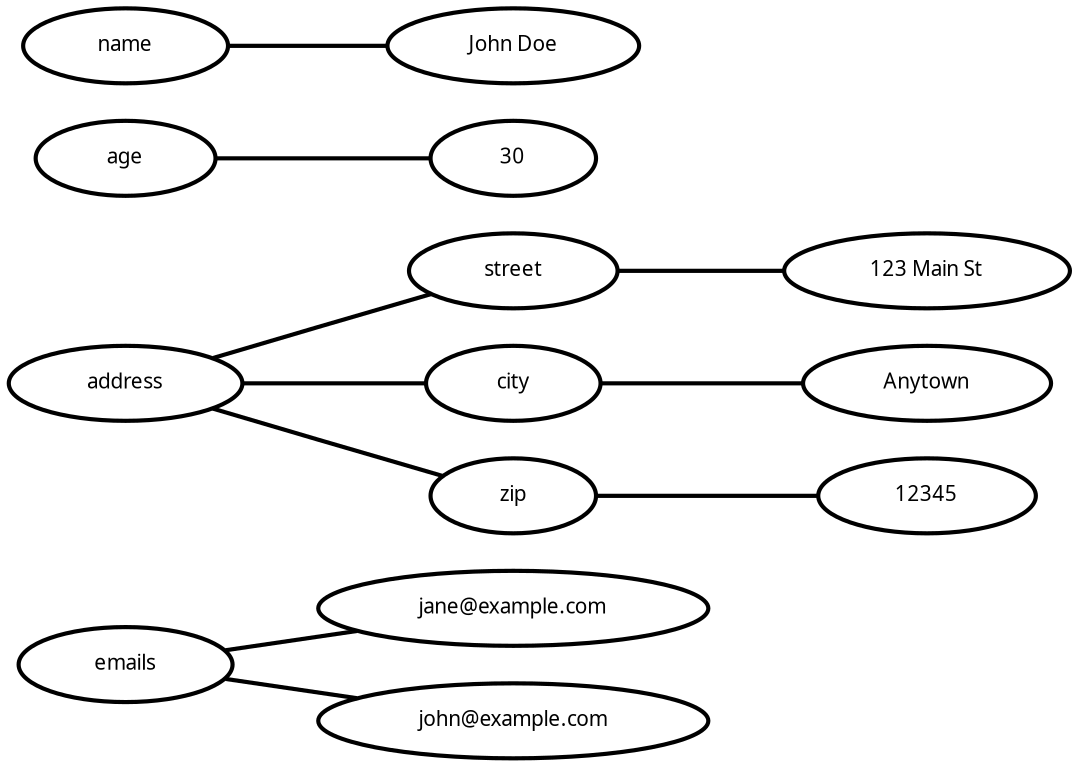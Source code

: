 digraph  {
rankdir=LR;
"0__emails" [fillcolor="#fafafa", fontname="Fira Mono", fontsize=10, label=emails, margin="0.3,0.1", penwidth="2.0", shape=ellipse, style=rounded];
"0__address" [fillcolor="#fafafa", fontname="Fira Mono", fontsize=10, label=address, margin="0.3,0.1", penwidth="2.0", shape=ellipse, style=rounded];
"0__age" [fillcolor="#fafafa", fontname="Fira Mono", fontsize=10, label=age, margin="0.3,0.1", penwidth="2.0", shape=ellipse, style=rounded];
"0__age__30" [fillcolor="#fafafa", fontname="Fira Mono", fontsize=10, label=30, margin="0.3,0.1", penwidth="2.0", shape=ellipse, style=rounded];
"0__name" [fillcolor="#fafafa", fontname="Fira Mono", fontsize=10, label=name, margin="0.3,0.1", penwidth="2.0", shape=ellipse, style=rounded];
"0__name__John Doe" [fillcolor="#fafafa", fontname="Fira Mono", fontsize=10, label="John Doe", margin="0.3,0.1", penwidth="2.0", shape=ellipse, style=rounded];
"0__emails__jane@example.com" [fillcolor="#fafafa", fontname="Fira Mono", fontsize=10, label="jane@example.com", margin="0.3,0.1", penwidth="2.0", shape=ellipse, style=rounded];
"0__emails__john@example.com" [fillcolor="#fafafa", fontname="Fira Mono", fontsize=10, label="john@example.com", margin="0.3,0.1", penwidth="2.0", shape=ellipse, style=rounded];
"0__address__street" [fillcolor="#fafafa", fontname="Fira Mono", fontsize=10, label=street, margin="0.3,0.1", penwidth="2.0", shape=ellipse, style=rounded];
"0__address__street__123 Main St" [fillcolor="#fafafa", fontname="Fira Mono", fontsize=10, label="123 Main St", margin="0.3,0.1", penwidth="2.0", shape=ellipse, style=rounded];
"0__address__city" [fillcolor="#fafafa", fontname="Fira Mono", fontsize=10, label=city, margin="0.3,0.1", penwidth="2.0", shape=ellipse, style=rounded];
"0__address__city__Anytown" [fillcolor="#fafafa", fontname="Fira Mono", fontsize=10, label=Anytown, margin="0.3,0.1", penwidth="2.0", shape=ellipse, style=rounded];
"0__address__zip" [fillcolor="#fafafa", fontname="Fira Mono", fontsize=10, label=zip, margin="0.3,0.1", penwidth="2.0", shape=ellipse, style=rounded];
"0__address__zip__12345" [fillcolor="#fafafa", fontname="Fira Mono", fontsize=10, label=12345, margin="0.3,0.1", penwidth="2.0", shape=ellipse, style=rounded];
"0__emails" -> "0__emails__jane@example.com"  [arrowhead=none, key=0, penwidth="2.0"];
"0__emails" -> "0__emails__john@example.com"  [arrowhead=none, key=0, penwidth="2.0"];
"0__address" -> "0__address__street"  [arrowhead=none, key=0, penwidth="2.0"];
"0__address" -> "0__address__city"  [arrowhead=none, key=0, penwidth="2.0"];
"0__address" -> "0__address__zip"  [arrowhead=none, key=0, penwidth="2.0"];
"0__age" -> "0__age__30"  [arrowhead=none, key=0, penwidth="2.0"];
"0__name" -> "0__name__John Doe"  [arrowhead=none, key=0, penwidth="2.0"];
"0__address__street" -> "0__address__street__123 Main St"  [arrowhead=none, key=0, penwidth="2.0"];
"0__address__city" -> "0__address__city__Anytown"  [arrowhead=none, key=0, penwidth="2.0"];
"0__address__zip" -> "0__address__zip__12345"  [arrowhead=none, key=0, penwidth="2.0"];
}

